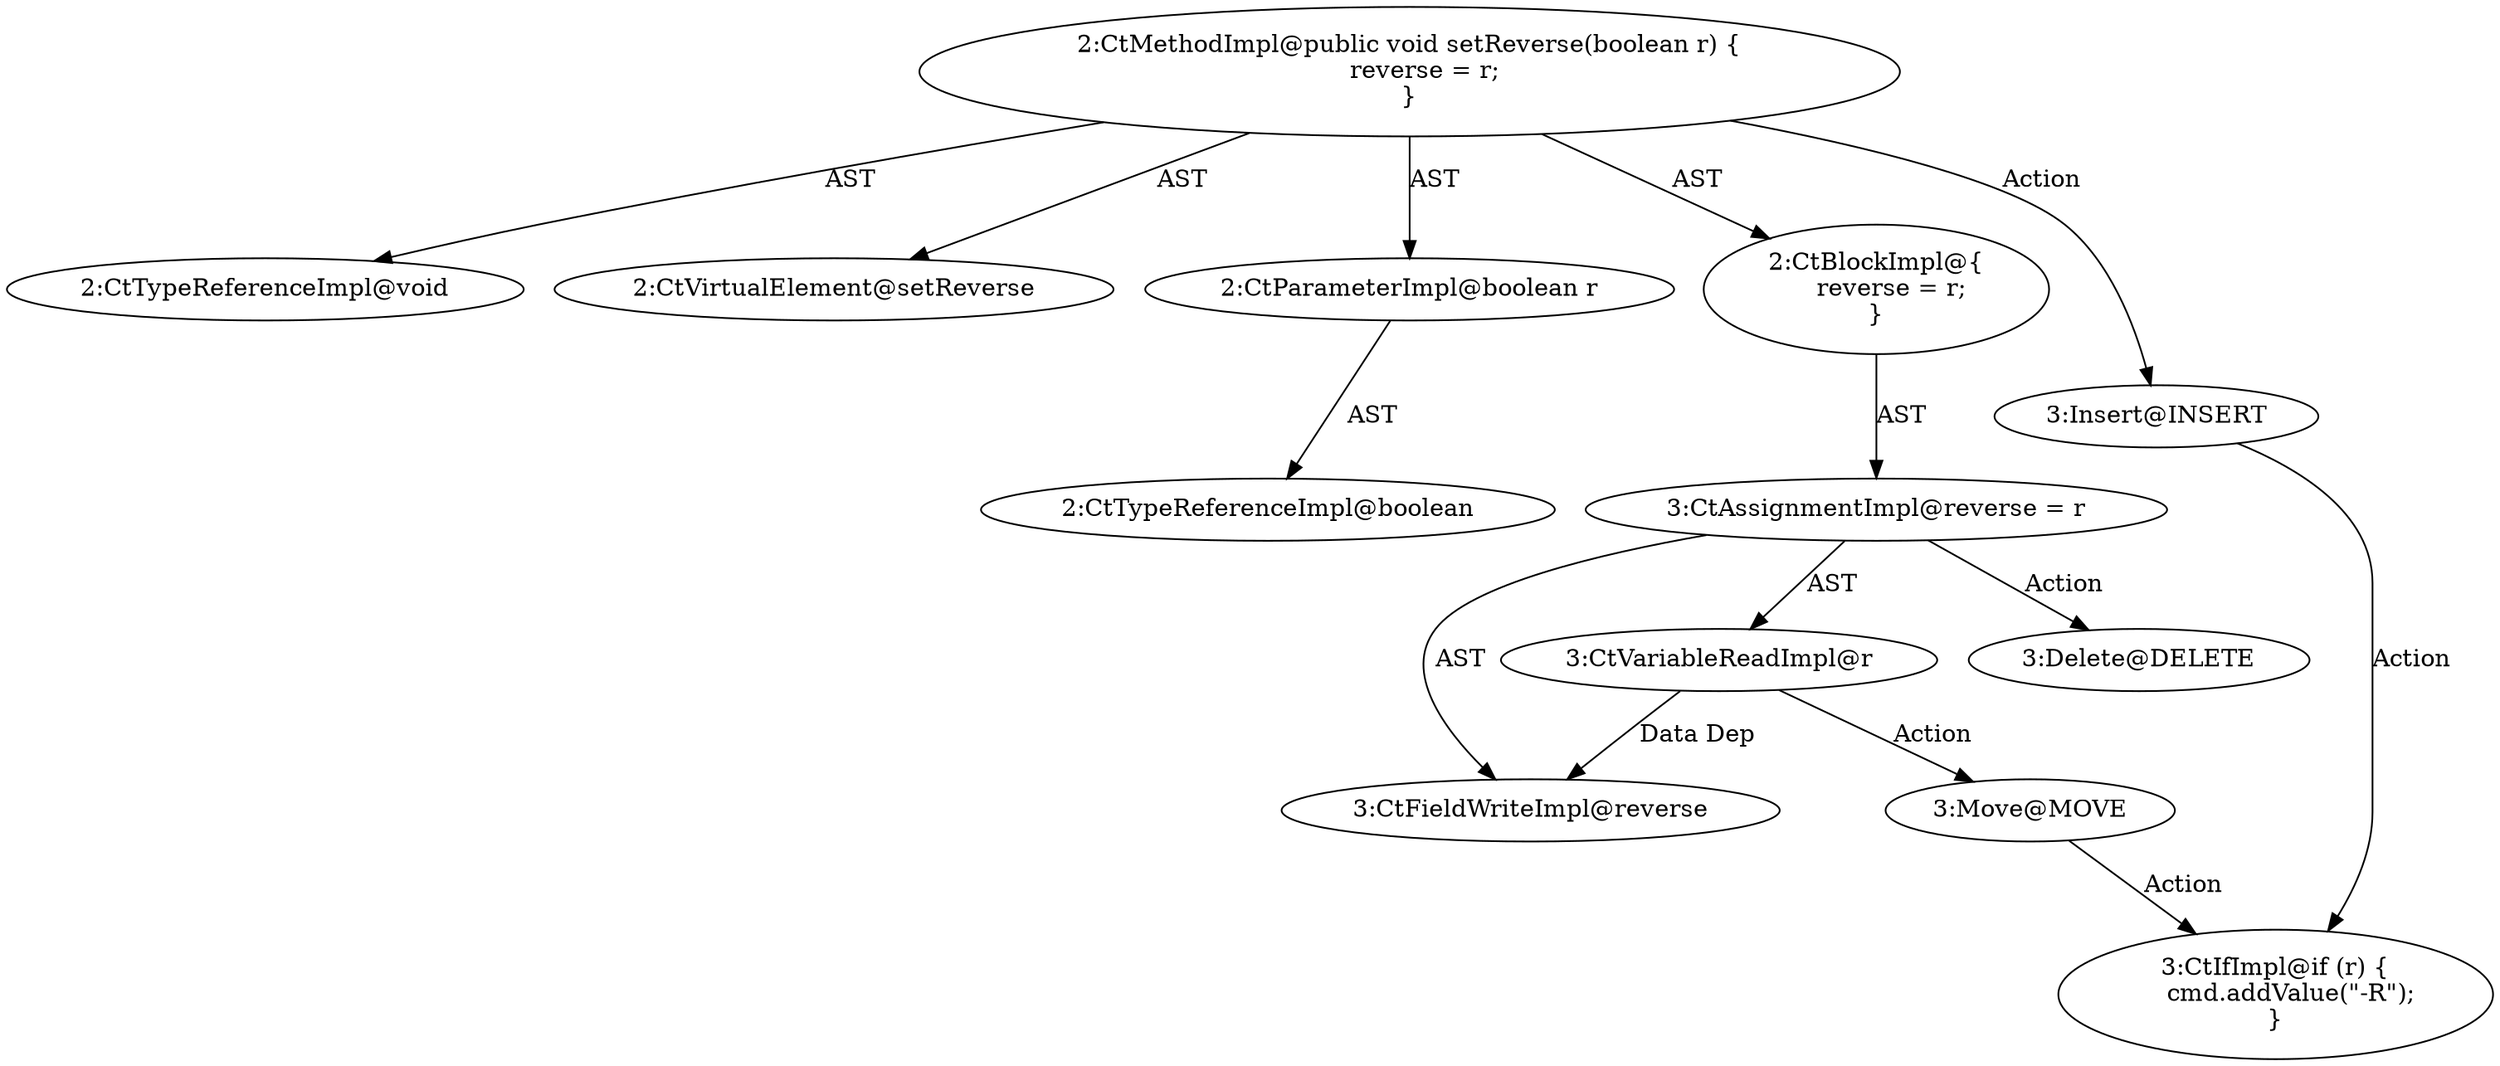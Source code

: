 digraph "setReverse#?,boolean" {
0 [label="2:CtTypeReferenceImpl@void" shape=ellipse]
1 [label="2:CtVirtualElement@setReverse" shape=ellipse]
2 [label="2:CtParameterImpl@boolean r" shape=ellipse]
3 [label="2:CtTypeReferenceImpl@boolean" shape=ellipse]
4 [label="3:CtFieldWriteImpl@reverse" shape=ellipse]
5 [label="3:CtVariableReadImpl@r" shape=ellipse]
6 [label="3:CtAssignmentImpl@reverse = r" shape=ellipse]
7 [label="2:CtBlockImpl@\{
    reverse = r;
\}" shape=ellipse]
8 [label="2:CtMethodImpl@public void setReverse(boolean r) \{
    reverse = r;
\}" shape=ellipse]
9 [label="3:Delete@DELETE" shape=ellipse]
10 [label="3:Insert@INSERT" shape=ellipse]
11 [label="3:CtIfImpl@if (r) \{
    cmd.addValue(\"-R\");
\}" shape=ellipse]
12 [label="3:Move@MOVE" shape=ellipse]
2 -> 3 [label="AST"];
5 -> 4 [label="Data Dep"];
5 -> 12 [label="Action"];
6 -> 4 [label="AST"];
6 -> 5 [label="AST"];
6 -> 9 [label="Action"];
7 -> 6 [label="AST"];
8 -> 1 [label="AST"];
8 -> 0 [label="AST"];
8 -> 2 [label="AST"];
8 -> 7 [label="AST"];
8 -> 10 [label="Action"];
10 -> 11 [label="Action"];
12 -> 11 [label="Action"];
}